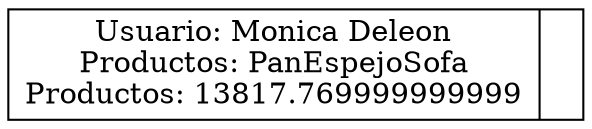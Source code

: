 digraph G {
  rankdir=LR;
  node [shape = record, height = .1]node0[label = "{Usuario: Monica Deleon\nProductos: PanEspejoSofa\nProductos: 13817.769999999999|<f1>}"];
}